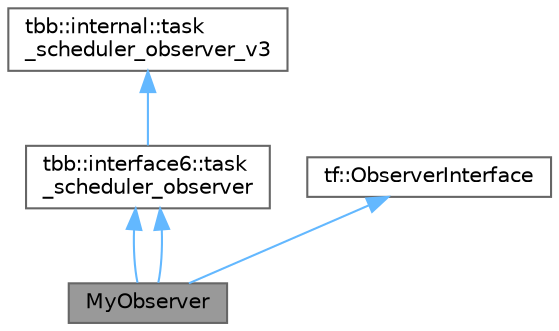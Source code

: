 digraph "MyObserver"
{
 // LATEX_PDF_SIZE
  bgcolor="transparent";
  edge [fontname=Helvetica,fontsize=10,labelfontname=Helvetica,labelfontsize=10];
  node [fontname=Helvetica,fontsize=10,shape=box,height=0.2,width=0.4];
  Node1 [id="Node000001",label="MyObserver",height=0.2,width=0.4,color="gray40", fillcolor="grey60", style="filled", fontcolor="black",tooltip=" "];
  Node2 -> Node1 [id="edge1_Node000001_Node000002",dir="back",color="steelblue1",style="solid",tooltip=" "];
  Node2 [id="Node000002",label="tbb::interface6::task\l_scheduler_observer",height=0.2,width=0.4,color="gray40", fillcolor="white", style="filled",URL="$classtbb_1_1interface6_1_1task__scheduler__observer.html",tooltip=" "];
  Node3 -> Node2 [id="edge2_Node000002_Node000003",dir="back",color="steelblue1",style="solid",tooltip=" "];
  Node3 [id="Node000003",label="tbb::internal::task\l_scheduler_observer_v3",height=0.2,width=0.4,color="gray40", fillcolor="white", style="filled",URL="$classtbb_1_1internal_1_1task__scheduler__observer__v3.html",tooltip=" "];
  Node2 -> Node1 [id="edge3_Node000001_Node000002",dir="back",color="steelblue1",style="solid",tooltip=" "];
  Node4 -> Node1 [id="edge4_Node000001_Node000004",dir="back",color="steelblue1",style="solid",tooltip=" "];
  Node4 [id="Node000004",label="tf::ObserverInterface",height=0.2,width=0.4,color="gray40", fillcolor="white", style="filled",URL="$classtf_1_1_observer_interface.html",tooltip="class to derive an executor observer"];
}
